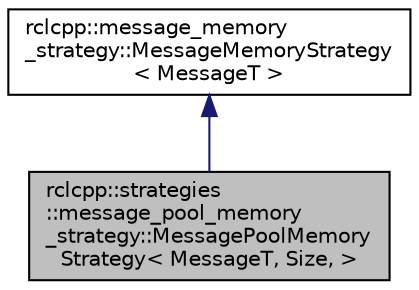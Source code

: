 digraph "rclcpp::strategies::message_pool_memory_strategy::MessagePoolMemoryStrategy&lt; MessageT, Size, &gt;"
{
  edge [fontname="Helvetica",fontsize="10",labelfontname="Helvetica",labelfontsize="10"];
  node [fontname="Helvetica",fontsize="10",shape=record];
  Node0 [label="rclcpp::strategies\l::message_pool_memory\l_strategy::MessagePoolMemory\lStrategy\< MessageT, Size, \>",height=0.2,width=0.4,color="black", fillcolor="grey75", style="filled", fontcolor="black"];
  Node1 -> Node0 [dir="back",color="midnightblue",fontsize="10",style="solid",fontname="Helvetica"];
  Node1 [label="rclcpp::message_memory\l_strategy::MessageMemoryStrategy\l\< MessageT \>",height=0.2,width=0.4,color="black", fillcolor="white", style="filled",URL="$classrclcpp_1_1message__memory__strategy_1_1MessageMemoryStrategy.html"];
}

